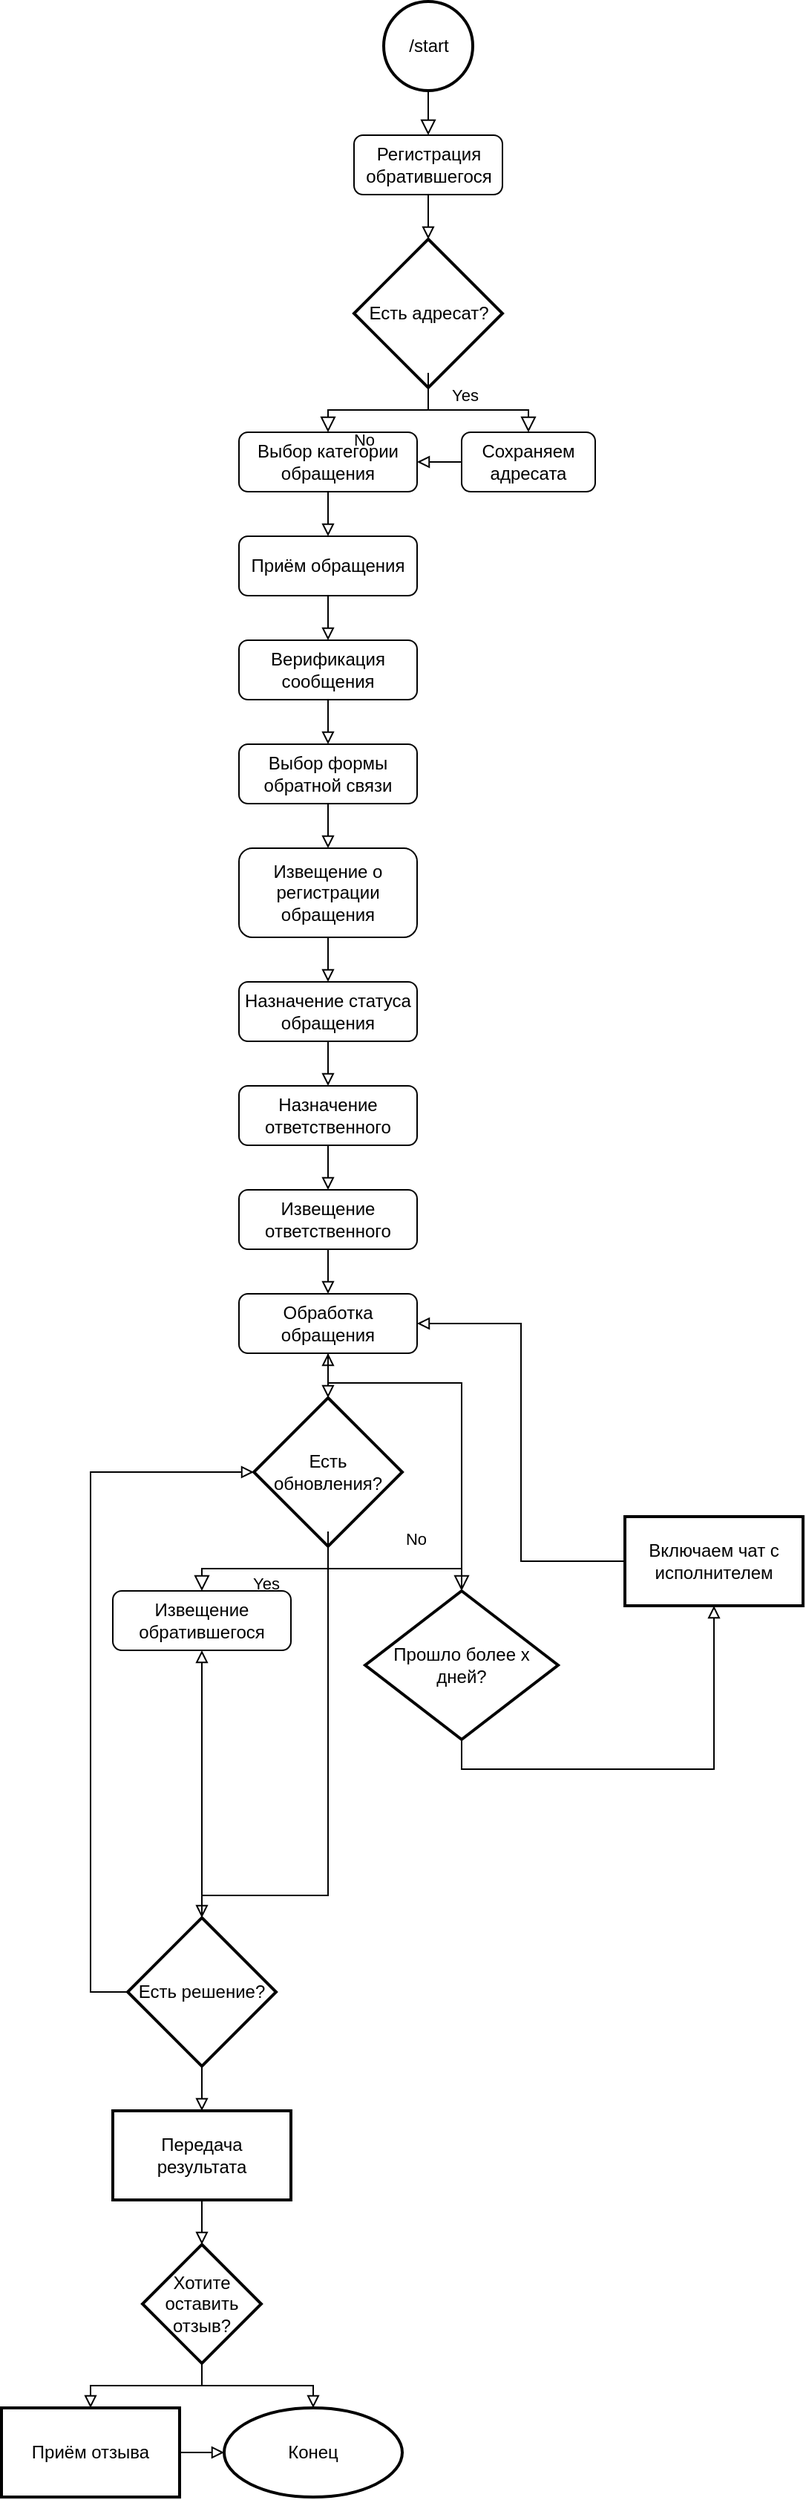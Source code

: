 <mxfile version="14.8.1" type="github">
  <diagram id="C5RBs43oDa-KdzZeNtuy" name="Page-1">
    <mxGraphModel dx="865" dy="459" grid="1" gridSize="10" guides="1" tooltips="1" connect="1" arrows="1" fold="1" page="1" pageScale="1" pageWidth="827" pageHeight="1169" math="0" shadow="0">
      <root>
        <mxCell id="WIyWlLk6GJQsqaUBKTNV-0" />
        <mxCell id="WIyWlLk6GJQsqaUBKTNV-1" parent="WIyWlLk6GJQsqaUBKTNV-0" />
        <mxCell id="WIyWlLk6GJQsqaUBKTNV-2" value="" style="rounded=0;html=1;jettySize=auto;orthogonalLoop=1;fontSize=11;endArrow=block;endFill=0;endSize=8;strokeWidth=1;shadow=0;labelBackgroundColor=none;edgeStyle=orthogonalEdgeStyle;entryDx=0;entryDy=0;noEdgeStyle=1;orthogonal=1;" parent="WIyWlLk6GJQsqaUBKTNV-1" source="zJJVW-LUutHbUBC059xx-0" target="WIyWlLk6GJQsqaUBKTNV-7" edge="1">
          <mxGeometry relative="1" as="geometry">
            <mxPoint x="220" y="120" as="sourcePoint" />
            <mxPoint x="220" y="170" as="targetPoint" />
            <Array as="points">
              <mxPoint x="317.5" y="80" />
              <mxPoint x="317.5" y="110" />
            </Array>
          </mxGeometry>
        </mxCell>
        <mxCell id="zJJVW-LUutHbUBC059xx-4" style="edgeStyle=orthogonalEdgeStyle;rounded=0;orthogonalLoop=1;jettySize=auto;html=1;entryDx=0;entryDy=0;entryPerimeter=0;endArrow=block;endFill=0;noEdgeStyle=1;orthogonal=1;" edge="1" parent="WIyWlLk6GJQsqaUBKTNV-1" source="WIyWlLk6GJQsqaUBKTNV-7" target="zJJVW-LUutHbUBC059xx-5">
          <mxGeometry relative="1" as="geometry">
            <Array as="points">
              <mxPoint x="317.5" y="150" />
              <mxPoint x="317.5" y="180" />
            </Array>
          </mxGeometry>
        </mxCell>
        <mxCell id="WIyWlLk6GJQsqaUBKTNV-7" value="Регистрация обратившегося" style="rounded=1;whiteSpace=wrap;html=1;fontSize=12;glass=0;strokeWidth=1;shadow=0;" parent="WIyWlLk6GJQsqaUBKTNV-1" vertex="1">
          <mxGeometry x="267.5" y="120" width="100" height="40" as="geometry" />
        </mxCell>
        <mxCell id="zJJVW-LUutHbUBC059xx-0" value="/start" style="strokeWidth=2;html=1;shape=mxgraph.flowchart.start_2;whiteSpace=wrap;" vertex="1" parent="WIyWlLk6GJQsqaUBKTNV-1">
          <mxGeometry x="287.5" y="30" width="60" height="60" as="geometry" />
        </mxCell>
        <mxCell id="zJJVW-LUutHbUBC059xx-23" style="edgeStyle=orthogonalEdgeStyle;rounded=0;orthogonalLoop=1;jettySize=auto;html=1;entryDx=0;entryDy=0;startFill=0;endArrow=block;endFill=0;noEdgeStyle=1;orthogonal=1;" edge="1" parent="WIyWlLk6GJQsqaUBKTNV-1" source="zJJVW-LUutHbUBC059xx-3" target="zJJVW-LUutHbUBC059xx-22">
          <mxGeometry relative="1" as="geometry">
            <Array as="points">
              <mxPoint x="250" y="350" />
              <mxPoint x="250" y="380" />
            </Array>
          </mxGeometry>
        </mxCell>
        <mxCell id="zJJVW-LUutHbUBC059xx-3" value="Выбор категории обращения" style="rounded=1;whiteSpace=wrap;html=1;fontSize=12;glass=0;strokeWidth=1;shadow=0;" vertex="1" parent="WIyWlLk6GJQsqaUBKTNV-1">
          <mxGeometry x="190" y="320" width="120" height="40" as="geometry" />
        </mxCell>
        <mxCell id="zJJVW-LUutHbUBC059xx-5" value="Есть адресат?" style="strokeWidth=2;html=1;shape=mxgraph.flowchart.decision;whiteSpace=wrap;" vertex="1" parent="WIyWlLk6GJQsqaUBKTNV-1">
          <mxGeometry x="267.5" y="190" width="100" height="100" as="geometry" />
        </mxCell>
        <mxCell id="zJJVW-LUutHbUBC059xx-21" style="edgeStyle=orthogonalEdgeStyle;rounded=0;orthogonalLoop=1;jettySize=auto;html=1;entryX=1;entryY=0.5;entryDx=0;entryDy=0;startArrow=none;startFill=0;endArrow=block;endFill=0;noEdgeStyle=1;orthogonal=1;" edge="1" parent="WIyWlLk6GJQsqaUBKTNV-1" source="zJJVW-LUutHbUBC059xx-7" target="zJJVW-LUutHbUBC059xx-3">
          <mxGeometry relative="1" as="geometry">
            <Array as="points" />
          </mxGeometry>
        </mxCell>
        <mxCell id="zJJVW-LUutHbUBC059xx-7" value="Сохраняем адресата" style="rounded=1;whiteSpace=wrap;html=1;fontSize=12;glass=0;strokeWidth=1;shadow=0;" vertex="1" parent="WIyWlLk6GJQsqaUBKTNV-1">
          <mxGeometry x="340" y="320" width="90" height="40" as="geometry" />
        </mxCell>
        <mxCell id="zJJVW-LUutHbUBC059xx-16" value="Yes" style="edgeStyle=orthogonalEdgeStyle;rounded=0;html=1;jettySize=auto;orthogonalLoop=1;fontSize=11;endArrow=block;endFill=0;endSize=8;strokeWidth=1;shadow=0;labelBackgroundColor=none;entryDx=0;entryDy=0;exitDx=0;exitDy=0;exitPerimeter=0;noEdgeStyle=1;orthogonal=1;" edge="1" parent="WIyWlLk6GJQsqaUBKTNV-1" source="zJJVW-LUutHbUBC059xx-5" target="zJJVW-LUutHbUBC059xx-7">
          <mxGeometry y="10" relative="1" as="geometry">
            <mxPoint as="offset" />
            <mxPoint x="622" y="160" as="sourcePoint" />
            <mxPoint x="800" y="198" as="targetPoint" />
            <Array as="points">
              <mxPoint x="317.5" y="280" />
              <mxPoint x="317.5" y="305" />
              <mxPoint x="385" y="305" />
              <mxPoint x="385" y="310" />
            </Array>
          </mxGeometry>
        </mxCell>
        <mxCell id="zJJVW-LUutHbUBC059xx-17" value="No" style="rounded=0;html=1;jettySize=auto;orthogonalLoop=1;fontSize=11;endArrow=block;endFill=0;endSize=8;strokeWidth=1;shadow=0;labelBackgroundColor=none;edgeStyle=orthogonalEdgeStyle;exitDx=0;exitDy=0;exitPerimeter=0;entryDx=0;entryDy=0;noEdgeStyle=1;orthogonal=1;" edge="1" parent="WIyWlLk6GJQsqaUBKTNV-1" source="zJJVW-LUutHbUBC059xx-5" target="zJJVW-LUutHbUBC059xx-3">
          <mxGeometry x="0.333" y="20" relative="1" as="geometry">
            <mxPoint as="offset" />
            <mxPoint x="230" y="380" as="sourcePoint" />
            <mxPoint x="490" y="220" as="targetPoint" />
            <Array as="points">
              <mxPoint x="317.5" y="280" />
              <mxPoint x="317.5" y="305" />
              <mxPoint x="250" y="305" />
              <mxPoint x="250" y="310" />
            </Array>
          </mxGeometry>
        </mxCell>
        <mxCell id="zJJVW-LUutHbUBC059xx-25" style="edgeStyle=orthogonalEdgeStyle;rounded=0;orthogonalLoop=1;jettySize=auto;html=1;entryDx=0;entryDy=0;startFill=0;endArrow=block;endFill=0;noEdgeStyle=1;orthogonal=1;" edge="1" parent="WIyWlLk6GJQsqaUBKTNV-1" source="zJJVW-LUutHbUBC059xx-22" target="zJJVW-LUutHbUBC059xx-24">
          <mxGeometry relative="1" as="geometry">
            <Array as="points">
              <mxPoint x="250" y="420" />
              <mxPoint x="250" y="450" />
            </Array>
          </mxGeometry>
        </mxCell>
        <mxCell id="zJJVW-LUutHbUBC059xx-22" value="Приём обращения" style="rounded=1;whiteSpace=wrap;html=1;fontSize=12;glass=0;strokeWidth=1;shadow=0;" vertex="1" parent="WIyWlLk6GJQsqaUBKTNV-1">
          <mxGeometry x="190" y="390" width="120" height="40" as="geometry" />
        </mxCell>
        <mxCell id="zJJVW-LUutHbUBC059xx-27" style="edgeStyle=orthogonalEdgeStyle;rounded=0;orthogonalLoop=1;jettySize=auto;html=1;entryDx=0;entryDy=0;startFill=0;endArrow=block;endFill=0;noEdgeStyle=1;orthogonal=1;" edge="1" parent="WIyWlLk6GJQsqaUBKTNV-1" source="zJJVW-LUutHbUBC059xx-24" target="zJJVW-LUutHbUBC059xx-26">
          <mxGeometry relative="1" as="geometry">
            <Array as="points">
              <mxPoint x="250" y="490" />
              <mxPoint x="250" y="520" />
            </Array>
          </mxGeometry>
        </mxCell>
        <mxCell id="zJJVW-LUutHbUBC059xx-24" value="Верификация сообщения" style="rounded=1;whiteSpace=wrap;html=1;fontSize=12;glass=0;strokeWidth=1;shadow=0;" vertex="1" parent="WIyWlLk6GJQsqaUBKTNV-1">
          <mxGeometry x="190" y="460" width="120" height="40" as="geometry" />
        </mxCell>
        <mxCell id="zJJVW-LUutHbUBC059xx-29" style="edgeStyle=orthogonalEdgeStyle;rounded=0;orthogonalLoop=1;jettySize=auto;html=1;entryDx=0;entryDy=0;startFill=0;endArrow=block;endFill=0;noEdgeStyle=1;orthogonal=1;" edge="1" parent="WIyWlLk6GJQsqaUBKTNV-1" source="zJJVW-LUutHbUBC059xx-26" target="zJJVW-LUutHbUBC059xx-28">
          <mxGeometry relative="1" as="geometry">
            <Array as="points">
              <mxPoint x="250" y="560" />
              <mxPoint x="250" y="590" />
            </Array>
          </mxGeometry>
        </mxCell>
        <mxCell id="zJJVW-LUutHbUBC059xx-26" value="Выбор формы обратной связи" style="rounded=1;whiteSpace=wrap;html=1;fontSize=12;glass=0;strokeWidth=1;shadow=0;" vertex="1" parent="WIyWlLk6GJQsqaUBKTNV-1">
          <mxGeometry x="190" y="530" width="120" height="40" as="geometry" />
        </mxCell>
        <mxCell id="zJJVW-LUutHbUBC059xx-32" style="edgeStyle=orthogonalEdgeStyle;rounded=0;orthogonalLoop=1;jettySize=auto;html=1;entryDx=0;entryDy=0;startFill=0;endArrow=block;endFill=0;noEdgeStyle=1;orthogonal=1;" edge="1" parent="WIyWlLk6GJQsqaUBKTNV-1" source="zJJVW-LUutHbUBC059xx-28" target="zJJVW-LUutHbUBC059xx-40">
          <mxGeometry relative="1" as="geometry">
            <Array as="points">
              <mxPoint x="250" y="650" />
              <mxPoint x="250" y="680" />
            </Array>
          </mxGeometry>
        </mxCell>
        <mxCell id="zJJVW-LUutHbUBC059xx-28" value="Извещение о регистрации обращения" style="rounded=1;whiteSpace=wrap;html=1;fontSize=12;glass=0;strokeWidth=1;shadow=0;" vertex="1" parent="WIyWlLk6GJQsqaUBKTNV-1">
          <mxGeometry x="190" y="600" width="120" height="60" as="geometry" />
        </mxCell>
        <mxCell id="zJJVW-LUutHbUBC059xx-34" style="edgeStyle=orthogonalEdgeStyle;rounded=0;orthogonalLoop=1;jettySize=auto;html=1;entryDx=0;entryDy=0;startFill=0;endArrow=block;endFill=0;noEdgeStyle=1;orthogonal=1;" edge="1" parent="WIyWlLk6GJQsqaUBKTNV-1" source="zJJVW-LUutHbUBC059xx-31" target="zJJVW-LUutHbUBC059xx-33">
          <mxGeometry relative="1" as="geometry">
            <Array as="points">
              <mxPoint x="250" y="790" />
              <mxPoint x="250" y="820" />
            </Array>
          </mxGeometry>
        </mxCell>
        <mxCell id="zJJVW-LUutHbUBC059xx-31" value="Назначение ответственного" style="rounded=1;whiteSpace=wrap;html=1;fontSize=12;glass=0;strokeWidth=1;shadow=0;" vertex="1" parent="WIyWlLk6GJQsqaUBKTNV-1">
          <mxGeometry x="190" y="760" width="120" height="40" as="geometry" />
        </mxCell>
        <mxCell id="zJJVW-LUutHbUBC059xx-36" style="edgeStyle=orthogonalEdgeStyle;rounded=0;orthogonalLoop=1;jettySize=auto;html=1;entryDx=0;entryDy=0;startFill=0;endArrow=block;endFill=0;noEdgeStyle=1;orthogonal=1;" edge="1" parent="WIyWlLk6GJQsqaUBKTNV-1" source="zJJVW-LUutHbUBC059xx-33" target="zJJVW-LUutHbUBC059xx-35">
          <mxGeometry relative="1" as="geometry">
            <Array as="points">
              <mxPoint x="250" y="860" />
              <mxPoint x="250" y="890" />
            </Array>
          </mxGeometry>
        </mxCell>
        <mxCell id="zJJVW-LUutHbUBC059xx-33" value="Извещение ответственного" style="rounded=1;whiteSpace=wrap;html=1;fontSize=12;glass=0;strokeWidth=1;shadow=0;" vertex="1" parent="WIyWlLk6GJQsqaUBKTNV-1">
          <mxGeometry x="190" y="830" width="120" height="40" as="geometry" />
        </mxCell>
        <mxCell id="zJJVW-LUutHbUBC059xx-38" style="edgeStyle=orthogonalEdgeStyle;rounded=0;orthogonalLoop=1;jettySize=auto;html=1;entryDx=0;entryDy=0;entryPerimeter=0;startFill=0;endArrow=block;endFill=0;noEdgeStyle=1;orthogonal=1;" edge="1" parent="WIyWlLk6GJQsqaUBKTNV-1" source="zJJVW-LUutHbUBC059xx-35" target="zJJVW-LUutHbUBC059xx-37">
          <mxGeometry relative="1" as="geometry">
            <Array as="points">
              <mxPoint x="250" y="930" />
              <mxPoint x="250" y="960" />
            </Array>
          </mxGeometry>
        </mxCell>
        <mxCell id="zJJVW-LUutHbUBC059xx-35" value="Обработка обращения" style="rounded=1;whiteSpace=wrap;html=1;fontSize=12;glass=0;strokeWidth=1;shadow=0;" vertex="1" parent="WIyWlLk6GJQsqaUBKTNV-1">
          <mxGeometry x="190" y="900" width="120" height="40" as="geometry" />
        </mxCell>
        <mxCell id="zJJVW-LUutHbUBC059xx-58" value="" style="edgeStyle=orthogonalEdgeStyle;rounded=0;orthogonalLoop=1;jettySize=auto;html=1;startFill=0;endArrow=block;endFill=0;" edge="1" parent="WIyWlLk6GJQsqaUBKTNV-1" source="zJJVW-LUutHbUBC059xx-37" target="zJJVW-LUutHbUBC059xx-57">
          <mxGeometry relative="1" as="geometry">
            <Array as="points">
              <mxPoint x="250" y="1060" />
              <mxPoint x="250" y="1085" />
              <mxPoint x="250" y="1305" />
              <mxPoint x="165" y="1305" />
              <mxPoint x="165" y="1310" />
            </Array>
          </mxGeometry>
        </mxCell>
        <mxCell id="zJJVW-LUutHbUBC059xx-37" value="Есть обновления?" style="strokeWidth=2;html=1;shape=mxgraph.flowchart.decision;whiteSpace=wrap;" vertex="1" parent="WIyWlLk6GJQsqaUBKTNV-1">
          <mxGeometry x="200" y="970" width="100" height="100" as="geometry" />
        </mxCell>
        <mxCell id="zJJVW-LUutHbUBC059xx-39" value="Yes" style="edgeStyle=orthogonalEdgeStyle;rounded=0;html=1;jettySize=auto;orthogonalLoop=1;fontSize=11;endArrow=block;endFill=0;endSize=8;strokeWidth=1;shadow=0;labelBackgroundColor=none;exitDx=0;exitDy=0;exitPerimeter=0;entryDx=0;entryDy=0;" edge="1" parent="WIyWlLk6GJQsqaUBKTNV-1" source="zJJVW-LUutHbUBC059xx-37" target="zJJVW-LUutHbUBC059xx-43">
          <mxGeometry y="10" relative="1" as="geometry">
            <mxPoint as="offset" />
            <mxPoint x="470" y="580" as="sourcePoint" />
            <mxPoint x="250" y="740" as="targetPoint" />
            <Array as="points">
              <mxPoint x="250" y="1060" />
              <mxPoint x="250" y="1085" />
              <mxPoint x="165" y="1085" />
              <mxPoint x="165" y="1090" />
            </Array>
          </mxGeometry>
        </mxCell>
        <mxCell id="zJJVW-LUutHbUBC059xx-41" style="edgeStyle=orthogonalEdgeStyle;rounded=0;orthogonalLoop=1;jettySize=auto;html=1;entryDx=0;entryDy=0;startFill=0;endArrow=block;endFill=0;noEdgeStyle=1;orthogonal=1;" edge="1" parent="WIyWlLk6GJQsqaUBKTNV-1" source="zJJVW-LUutHbUBC059xx-40" target="zJJVW-LUutHbUBC059xx-31">
          <mxGeometry relative="1" as="geometry">
            <Array as="points">
              <mxPoint x="250" y="720" />
              <mxPoint x="250" y="750" />
            </Array>
          </mxGeometry>
        </mxCell>
        <mxCell id="zJJVW-LUutHbUBC059xx-40" value="Назначение статуса обращения" style="rounded=1;whiteSpace=wrap;html=1;fontSize=12;glass=0;strokeWidth=1;shadow=0;" vertex="1" parent="WIyWlLk6GJQsqaUBKTNV-1">
          <mxGeometry x="190" y="690" width="120" height="40" as="geometry" />
        </mxCell>
        <mxCell id="zJJVW-LUutHbUBC059xx-42" value="No" style="rounded=0;html=1;jettySize=auto;orthogonalLoop=1;fontSize=11;endArrow=block;endFill=0;endSize=8;strokeWidth=1;shadow=0;labelBackgroundColor=none;edgeStyle=orthogonalEdgeStyle;noEdgeStyle=1;orthogonal=1;exitDx=0;exitDy=0;exitPerimeter=0;entryDx=0;entryDy=0;entryPerimeter=0;" edge="1" parent="WIyWlLk6GJQsqaUBKTNV-1" source="zJJVW-LUutHbUBC059xx-37" target="zJJVW-LUutHbUBC059xx-52">
          <mxGeometry x="0.333" y="20" relative="1" as="geometry">
            <mxPoint as="offset" />
            <mxPoint x="20" y="840" as="sourcePoint" />
            <mxPoint x="10" y="844.465" as="targetPoint" />
            <Array as="points">
              <mxPoint x="250" y="1060" />
              <mxPoint x="250" y="1085" />
              <mxPoint x="340" y="1085" />
              <mxPoint x="340" y="1090" />
            </Array>
          </mxGeometry>
        </mxCell>
        <mxCell id="zJJVW-LUutHbUBC059xx-43" value="Извещение обратившегося" style="rounded=1;whiteSpace=wrap;html=1;fontSize=12;glass=0;strokeWidth=1;shadow=0;" vertex="1" parent="WIyWlLk6GJQsqaUBKTNV-1">
          <mxGeometry x="105" y="1100" width="120" height="40" as="geometry" />
        </mxCell>
        <mxCell id="zJJVW-LUutHbUBC059xx-55" value="" style="edgeStyle=orthogonalEdgeStyle;rounded=0;orthogonalLoop=1;jettySize=auto;html=1;startFill=0;endArrow=block;endFill=0;" edge="1" parent="WIyWlLk6GJQsqaUBKTNV-1" source="zJJVW-LUutHbUBC059xx-52" target="zJJVW-LUutHbUBC059xx-54">
          <mxGeometry relative="1" as="geometry">
            <Array as="points">
              <mxPoint x="340" y="1190" />
              <mxPoint x="340" y="1220" />
            </Array>
          </mxGeometry>
        </mxCell>
        <mxCell id="zJJVW-LUutHbUBC059xx-56" style="edgeStyle=orthogonalEdgeStyle;rounded=0;orthogonalLoop=1;jettySize=auto;html=1;entryDx=0;entryDy=0;startFill=0;endArrow=block;endFill=0;" edge="1" parent="WIyWlLk6GJQsqaUBKTNV-1" source="zJJVW-LUutHbUBC059xx-52" target="zJJVW-LUutHbUBC059xx-35">
          <mxGeometry relative="1" as="geometry">
            <Array as="points">
              <mxPoint x="340" y="960" />
              <mxPoint x="250" y="960" />
            </Array>
          </mxGeometry>
        </mxCell>
        <mxCell id="zJJVW-LUutHbUBC059xx-52" value="Прошло более х дней?" style="strokeWidth=2;html=1;shape=mxgraph.flowchart.decision;whiteSpace=wrap;" vertex="1" parent="WIyWlLk6GJQsqaUBKTNV-1">
          <mxGeometry x="275" y="1100" width="130" height="100" as="geometry" />
        </mxCell>
        <mxCell id="zJJVW-LUutHbUBC059xx-69" style="edgeStyle=orthogonalEdgeStyle;rounded=0;orthogonalLoop=1;jettySize=auto;html=1;entryX=1;entryY=0.5;entryDx=0;entryDy=0;startFill=0;endArrow=block;endFill=0;" edge="1" parent="WIyWlLk6GJQsqaUBKTNV-1" source="zJJVW-LUutHbUBC059xx-54" target="zJJVW-LUutHbUBC059xx-35">
          <mxGeometry relative="1" as="geometry" />
        </mxCell>
        <mxCell id="zJJVW-LUutHbUBC059xx-54" value="Включаем чат с исполнителем" style="whiteSpace=wrap;html=1;strokeWidth=2;" vertex="1" parent="WIyWlLk6GJQsqaUBKTNV-1">
          <mxGeometry x="450" y="1050" width="120" height="60" as="geometry" />
        </mxCell>
        <mxCell id="zJJVW-LUutHbUBC059xx-59" style="edgeStyle=orthogonalEdgeStyle;rounded=0;orthogonalLoop=1;jettySize=auto;html=1;startFill=0;endArrow=block;endFill=0;entryX=0;entryY=0.5;entryDx=0;entryDy=0;entryPerimeter=0;" edge="1" parent="WIyWlLk6GJQsqaUBKTNV-1" source="zJJVW-LUutHbUBC059xx-57" target="zJJVW-LUutHbUBC059xx-37">
          <mxGeometry relative="1" as="geometry">
            <mxPoint x="140" y="1020" as="targetPoint" />
            <Array as="points">
              <mxPoint x="90" y="1370" />
              <mxPoint x="90" y="1020" />
            </Array>
          </mxGeometry>
        </mxCell>
        <mxCell id="zJJVW-LUutHbUBC059xx-60" style="edgeStyle=orthogonalEdgeStyle;rounded=0;orthogonalLoop=1;jettySize=auto;html=1;entryDx=0;entryDy=0;startFill=0;endArrow=block;endFill=0;" edge="1" parent="WIyWlLk6GJQsqaUBKTNV-1" source="zJJVW-LUutHbUBC059xx-57" target="zJJVW-LUutHbUBC059xx-43">
          <mxGeometry relative="1" as="geometry">
            <Array as="points" />
          </mxGeometry>
        </mxCell>
        <mxCell id="zJJVW-LUutHbUBC059xx-62" value="" style="edgeStyle=orthogonalEdgeStyle;rounded=0;orthogonalLoop=1;jettySize=auto;html=1;startFill=0;endArrow=block;endFill=0;" edge="1" parent="WIyWlLk6GJQsqaUBKTNV-1" source="zJJVW-LUutHbUBC059xx-57" target="zJJVW-LUutHbUBC059xx-61">
          <mxGeometry relative="1" as="geometry">
            <Array as="points">
              <mxPoint x="165" y="1410" />
              <mxPoint x="165" y="1440" />
            </Array>
          </mxGeometry>
        </mxCell>
        <mxCell id="zJJVW-LUutHbUBC059xx-57" value="Есть решение?" style="strokeWidth=2;html=1;shape=mxgraph.flowchart.decision;whiteSpace=wrap;" vertex="1" parent="WIyWlLk6GJQsqaUBKTNV-1">
          <mxGeometry x="115" y="1320" width="100" height="100" as="geometry" />
        </mxCell>
        <mxCell id="zJJVW-LUutHbUBC059xx-64" value="" style="edgeStyle=orthogonalEdgeStyle;rounded=0;orthogonalLoop=1;jettySize=auto;html=1;startFill=0;endArrow=block;endFill=0;" edge="1" parent="WIyWlLk6GJQsqaUBKTNV-1" source="zJJVW-LUutHbUBC059xx-61" target="zJJVW-LUutHbUBC059xx-63">
          <mxGeometry relative="1" as="geometry">
            <Array as="points">
              <mxPoint x="165" y="1500" />
              <mxPoint x="165" y="1530" />
            </Array>
          </mxGeometry>
        </mxCell>
        <mxCell id="zJJVW-LUutHbUBC059xx-61" value="Передача результата" style="whiteSpace=wrap;html=1;strokeWidth=2;" vertex="1" parent="WIyWlLk6GJQsqaUBKTNV-1">
          <mxGeometry x="105" y="1450" width="120" height="60" as="geometry" />
        </mxCell>
        <mxCell id="zJJVW-LUutHbUBC059xx-66" value="" style="edgeStyle=orthogonalEdgeStyle;rounded=0;orthogonalLoop=1;jettySize=auto;html=1;startFill=0;endArrow=block;endFill=0;" edge="1" parent="WIyWlLk6GJQsqaUBKTNV-1" source="zJJVW-LUutHbUBC059xx-63" target="zJJVW-LUutHbUBC059xx-65">
          <mxGeometry relative="1" as="geometry">
            <Array as="points">
              <mxPoint x="165" y="1610" />
              <mxPoint x="165" y="1635" />
              <mxPoint x="90" y="1635" />
              <mxPoint x="90" y="1640" />
            </Array>
          </mxGeometry>
        </mxCell>
        <mxCell id="zJJVW-LUutHbUBC059xx-68" value="" style="edgeStyle=orthogonalEdgeStyle;rounded=0;orthogonalLoop=1;jettySize=auto;html=1;startFill=0;endArrow=block;endFill=0;" edge="1" parent="WIyWlLk6GJQsqaUBKTNV-1" source="zJJVW-LUutHbUBC059xx-63" target="zJJVW-LUutHbUBC059xx-67">
          <mxGeometry relative="1" as="geometry">
            <Array as="points">
              <mxPoint x="165" y="1610" />
              <mxPoint x="165" y="1635" />
              <mxPoint x="240" y="1635" />
              <mxPoint x="240" y="1640" />
            </Array>
          </mxGeometry>
        </mxCell>
        <mxCell id="zJJVW-LUutHbUBC059xx-63" value="Хотите оставить отзыв?" style="rhombus;whiteSpace=wrap;html=1;strokeWidth=2;" vertex="1" parent="WIyWlLk6GJQsqaUBKTNV-1">
          <mxGeometry x="125" y="1540" width="80" height="80" as="geometry" />
        </mxCell>
        <mxCell id="zJJVW-LUutHbUBC059xx-70" style="edgeStyle=orthogonalEdgeStyle;rounded=0;orthogonalLoop=1;jettySize=auto;html=1;entryX=0;entryY=0.5;entryDx=0;entryDy=0;startFill=0;endArrow=block;endFill=0;" edge="1" parent="WIyWlLk6GJQsqaUBKTNV-1" source="zJJVW-LUutHbUBC059xx-65" target="zJJVW-LUutHbUBC059xx-67">
          <mxGeometry relative="1" as="geometry" />
        </mxCell>
        <mxCell id="zJJVW-LUutHbUBC059xx-65" value="Приём отзыва" style="whiteSpace=wrap;html=1;strokeWidth=2;" vertex="1" parent="WIyWlLk6GJQsqaUBKTNV-1">
          <mxGeometry x="30" y="1650" width="120" height="60" as="geometry" />
        </mxCell>
        <mxCell id="zJJVW-LUutHbUBC059xx-67" value="Конец" style="ellipse;whiteSpace=wrap;html=1;strokeWidth=2;" vertex="1" parent="WIyWlLk6GJQsqaUBKTNV-1">
          <mxGeometry x="180" y="1650" width="120" height="60" as="geometry" />
        </mxCell>
      </root>
    </mxGraphModel>
  </diagram>
</mxfile>
